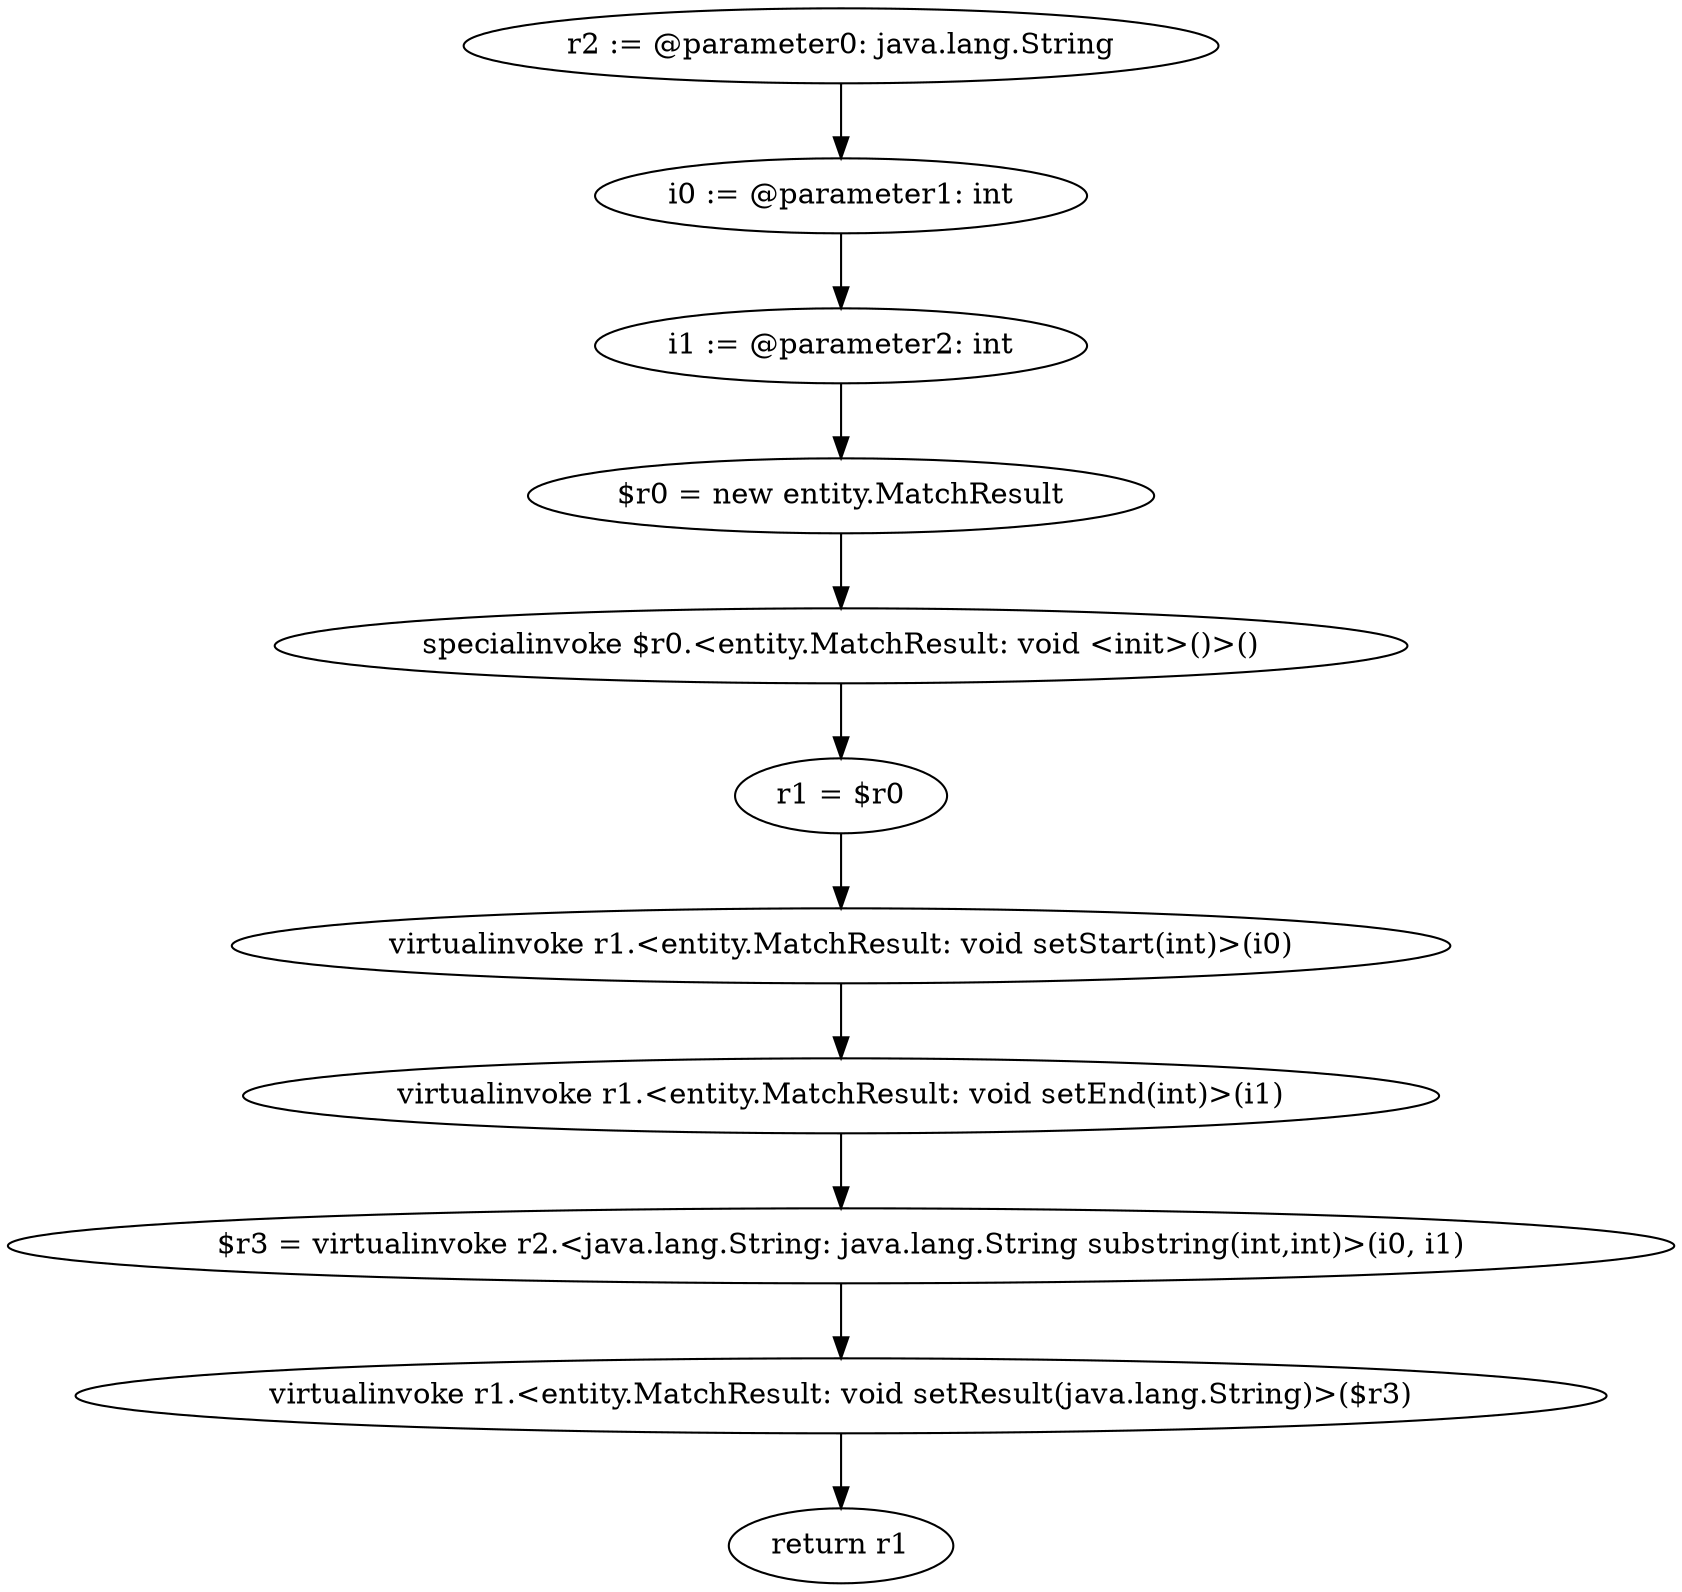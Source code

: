digraph "unitGraph" {
    "r2 := @parameter0: java.lang.String"
    "i0 := @parameter1: int"
    "i1 := @parameter2: int"
    "$r0 = new entity.MatchResult"
    "specialinvoke $r0.<entity.MatchResult: void <init>()>()"
    "r1 = $r0"
    "virtualinvoke r1.<entity.MatchResult: void setStart(int)>(i0)"
    "virtualinvoke r1.<entity.MatchResult: void setEnd(int)>(i1)"
    "$r3 = virtualinvoke r2.<java.lang.String: java.lang.String substring(int,int)>(i0, i1)"
    "virtualinvoke r1.<entity.MatchResult: void setResult(java.lang.String)>($r3)"
    "return r1"
    "r2 := @parameter0: java.lang.String"->"i0 := @parameter1: int";
    "i0 := @parameter1: int"->"i1 := @parameter2: int";
    "i1 := @parameter2: int"->"$r0 = new entity.MatchResult";
    "$r0 = new entity.MatchResult"->"specialinvoke $r0.<entity.MatchResult: void <init>()>()";
    "specialinvoke $r0.<entity.MatchResult: void <init>()>()"->"r1 = $r0";
    "r1 = $r0"->"virtualinvoke r1.<entity.MatchResult: void setStart(int)>(i0)";
    "virtualinvoke r1.<entity.MatchResult: void setStart(int)>(i0)"->"virtualinvoke r1.<entity.MatchResult: void setEnd(int)>(i1)";
    "virtualinvoke r1.<entity.MatchResult: void setEnd(int)>(i1)"->"$r3 = virtualinvoke r2.<java.lang.String: java.lang.String substring(int,int)>(i0, i1)";
    "$r3 = virtualinvoke r2.<java.lang.String: java.lang.String substring(int,int)>(i0, i1)"->"virtualinvoke r1.<entity.MatchResult: void setResult(java.lang.String)>($r3)";
    "virtualinvoke r1.<entity.MatchResult: void setResult(java.lang.String)>($r3)"->"return r1";
}

